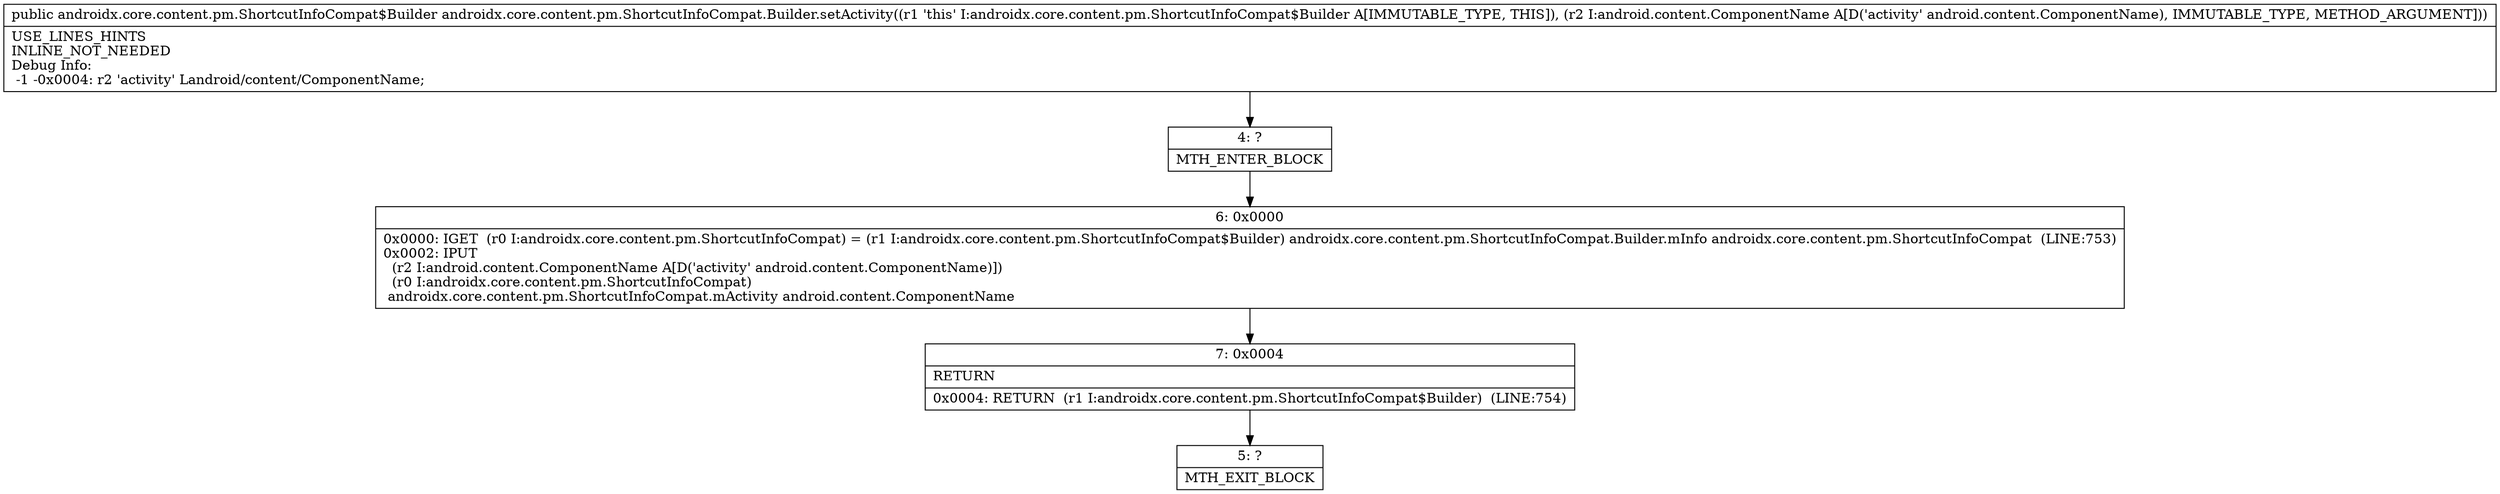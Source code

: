 digraph "CFG forandroidx.core.content.pm.ShortcutInfoCompat.Builder.setActivity(Landroid\/content\/ComponentName;)Landroidx\/core\/content\/pm\/ShortcutInfoCompat$Builder;" {
Node_4 [shape=record,label="{4\:\ ?|MTH_ENTER_BLOCK\l}"];
Node_6 [shape=record,label="{6\:\ 0x0000|0x0000: IGET  (r0 I:androidx.core.content.pm.ShortcutInfoCompat) = (r1 I:androidx.core.content.pm.ShortcutInfoCompat$Builder) androidx.core.content.pm.ShortcutInfoCompat.Builder.mInfo androidx.core.content.pm.ShortcutInfoCompat  (LINE:753)\l0x0002: IPUT  \l  (r2 I:android.content.ComponentName A[D('activity' android.content.ComponentName)])\l  (r0 I:androidx.core.content.pm.ShortcutInfoCompat)\l androidx.core.content.pm.ShortcutInfoCompat.mActivity android.content.ComponentName \l}"];
Node_7 [shape=record,label="{7\:\ 0x0004|RETURN\l|0x0004: RETURN  (r1 I:androidx.core.content.pm.ShortcutInfoCompat$Builder)  (LINE:754)\l}"];
Node_5 [shape=record,label="{5\:\ ?|MTH_EXIT_BLOCK\l}"];
MethodNode[shape=record,label="{public androidx.core.content.pm.ShortcutInfoCompat$Builder androidx.core.content.pm.ShortcutInfoCompat.Builder.setActivity((r1 'this' I:androidx.core.content.pm.ShortcutInfoCompat$Builder A[IMMUTABLE_TYPE, THIS]), (r2 I:android.content.ComponentName A[D('activity' android.content.ComponentName), IMMUTABLE_TYPE, METHOD_ARGUMENT]))  | USE_LINES_HINTS\lINLINE_NOT_NEEDED\lDebug Info:\l  \-1 \-0x0004: r2 'activity' Landroid\/content\/ComponentName;\l}"];
MethodNode -> Node_4;Node_4 -> Node_6;
Node_6 -> Node_7;
Node_7 -> Node_5;
}

